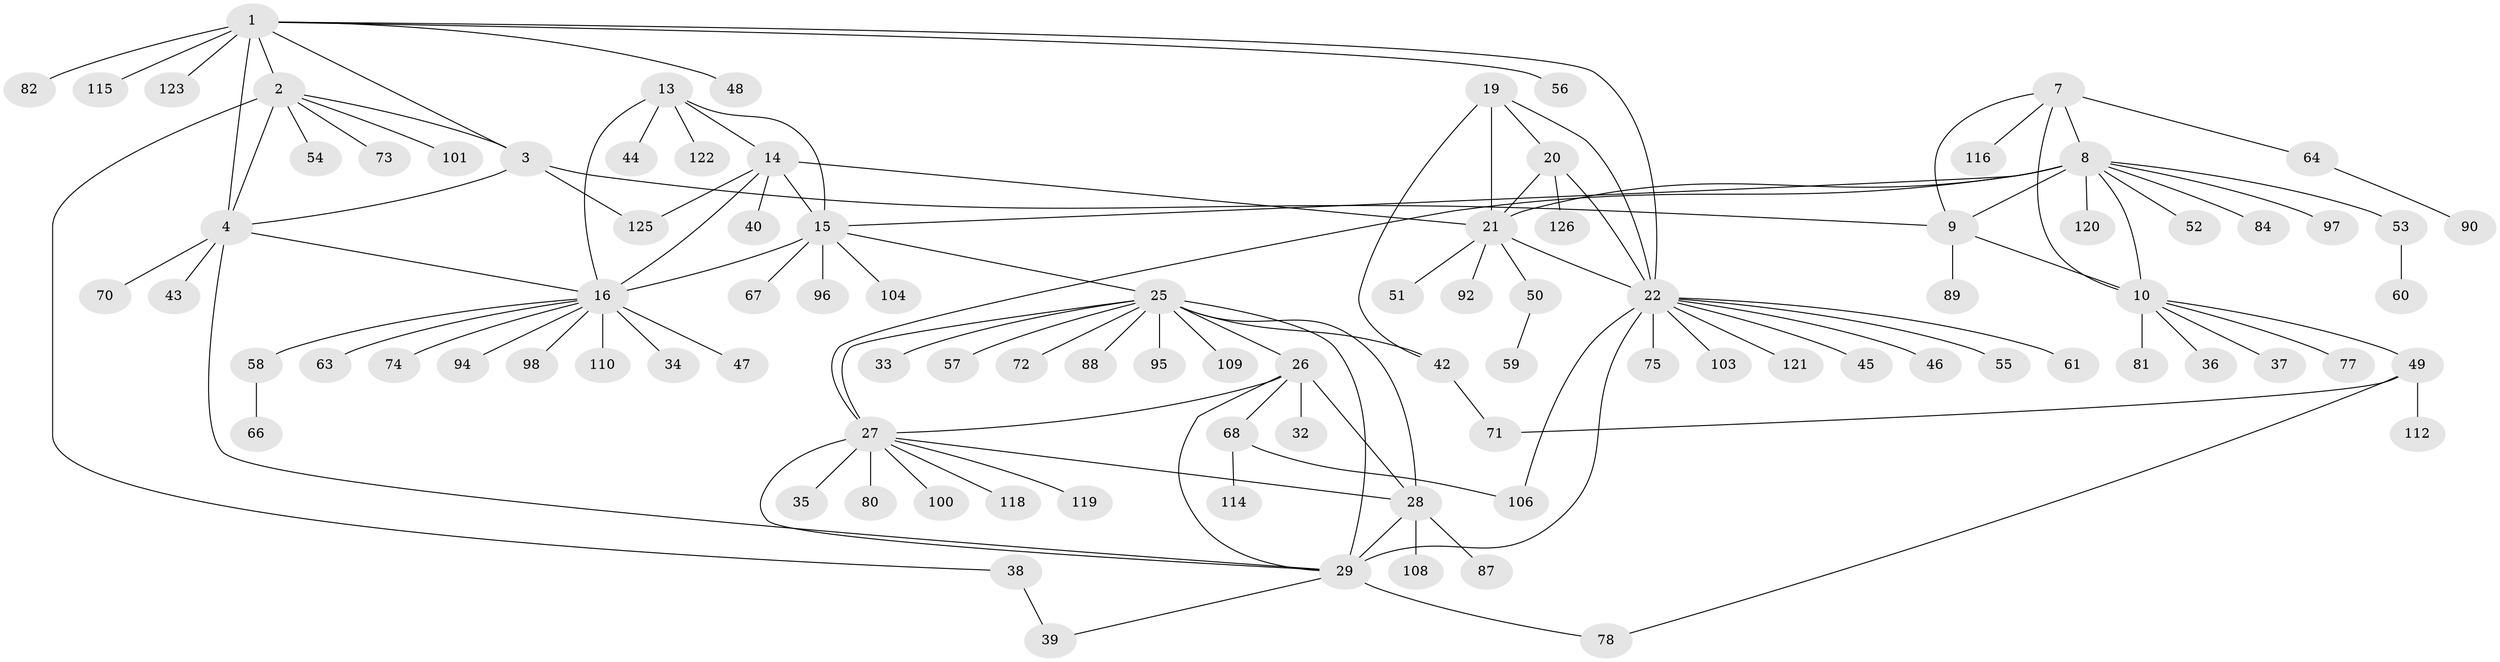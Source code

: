 // Generated by graph-tools (version 1.1) at 2025/52/02/27/25 19:52:15]
// undirected, 97 vertices, 126 edges
graph export_dot {
graph [start="1"]
  node [color=gray90,style=filled];
  1 [super="+6"];
  2 [super="+62"];
  3 [super="+31"];
  4 [super="+5"];
  7 [super="+11"];
  8 [super="+12"];
  9;
  10 [super="+117"];
  13 [super="+111"];
  14 [super="+18"];
  15 [super="+41"];
  16 [super="+17"];
  19;
  20 [super="+93"];
  21 [super="+23"];
  22 [super="+24"];
  25 [super="+30"];
  26 [super="+76"];
  27 [super="+79"];
  28 [super="+85"];
  29 [super="+91"];
  32;
  33;
  34;
  35;
  36;
  37;
  38;
  39;
  40;
  42 [super="+124"];
  43;
  44;
  45;
  46 [super="+99"];
  47;
  48;
  49 [super="+102"];
  50;
  51 [super="+69"];
  52 [super="+65"];
  53;
  54;
  55;
  56;
  57;
  58;
  59;
  60;
  61;
  63;
  64 [super="+83"];
  66;
  67;
  68 [super="+86"];
  70;
  71 [super="+107"];
  72;
  73;
  74;
  75;
  77;
  78;
  80;
  81;
  82;
  84;
  87;
  88;
  89;
  90;
  92;
  94;
  95 [super="+105"];
  96;
  97;
  98;
  100;
  101;
  103;
  104;
  106;
  108 [super="+113"];
  109;
  110;
  112;
  114;
  115;
  116;
  118;
  119;
  120;
  121;
  122;
  123;
  125;
  126;
  1 -- 2 [weight=2];
  1 -- 3 [weight=2];
  1 -- 4 [weight=4];
  1 -- 48;
  1 -- 82;
  1 -- 115;
  1 -- 22;
  1 -- 56;
  1 -- 123;
  2 -- 3;
  2 -- 4 [weight=2];
  2 -- 38;
  2 -- 54;
  2 -- 101;
  2 -- 73;
  3 -- 4 [weight=2];
  3 -- 9;
  3 -- 125;
  4 -- 16;
  4 -- 29;
  4 -- 43;
  4 -- 70;
  7 -- 8 [weight=4];
  7 -- 9 [weight=2];
  7 -- 10 [weight=2];
  7 -- 116;
  7 -- 64;
  8 -- 9 [weight=2];
  8 -- 10 [weight=2];
  8 -- 15;
  8 -- 21;
  8 -- 27;
  8 -- 53;
  8 -- 120;
  8 -- 97;
  8 -- 52;
  8 -- 84;
  9 -- 10;
  9 -- 89;
  10 -- 36;
  10 -- 37;
  10 -- 49;
  10 -- 77;
  10 -- 81;
  13 -- 14 [weight=2];
  13 -- 15;
  13 -- 16 [weight=2];
  13 -- 44;
  13 -- 122;
  14 -- 15 [weight=2];
  14 -- 16 [weight=4];
  14 -- 21;
  14 -- 40;
  14 -- 125;
  15 -- 16 [weight=2];
  15 -- 25;
  15 -- 96;
  15 -- 104;
  15 -- 67;
  16 -- 34;
  16 -- 58;
  16 -- 94;
  16 -- 98;
  16 -- 74;
  16 -- 110;
  16 -- 47;
  16 -- 63;
  19 -- 20;
  19 -- 21 [weight=2];
  19 -- 22 [weight=2];
  19 -- 42;
  20 -- 21 [weight=2];
  20 -- 22 [weight=2];
  20 -- 126;
  21 -- 22 [weight=4];
  21 -- 50;
  21 -- 51;
  21 -- 92;
  22 -- 45;
  22 -- 46;
  22 -- 55;
  22 -- 61;
  22 -- 121;
  22 -- 103;
  22 -- 106;
  22 -- 75;
  22 -- 29;
  25 -- 26 [weight=2];
  25 -- 27 [weight=2];
  25 -- 28 [weight=2];
  25 -- 29 [weight=2];
  25 -- 42;
  25 -- 57;
  25 -- 72;
  25 -- 88;
  25 -- 95;
  25 -- 109;
  25 -- 33;
  26 -- 27;
  26 -- 28;
  26 -- 29;
  26 -- 32;
  26 -- 68;
  27 -- 28;
  27 -- 29;
  27 -- 35;
  27 -- 80;
  27 -- 100;
  27 -- 118;
  27 -- 119;
  28 -- 29;
  28 -- 87;
  28 -- 108;
  29 -- 39;
  29 -- 78;
  38 -- 39;
  42 -- 71;
  49 -- 71;
  49 -- 78;
  49 -- 112;
  50 -- 59;
  53 -- 60;
  58 -- 66;
  64 -- 90;
  68 -- 106;
  68 -- 114;
}
